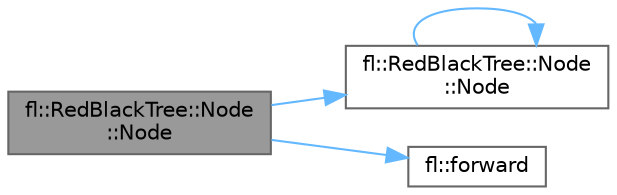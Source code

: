 digraph "fl::RedBlackTree::Node::Node"
{
 // INTERACTIVE_SVG=YES
 // LATEX_PDF_SIZE
  bgcolor="transparent";
  edge [fontname=Helvetica,fontsize=10,labelfontname=Helvetica,labelfontsize=10];
  node [fontname=Helvetica,fontsize=10,shape=box,height=0.2,width=0.4];
  rankdir="LR";
  Node1 [id="Node000001",label="fl::RedBlackTree::Node\l::Node",height=0.2,width=0.4,color="gray40", fillcolor="grey60", style="filled", fontcolor="black",tooltip=" "];
  Node1 -> Node2 [id="edge1_Node000001_Node000002",color="steelblue1",style="solid",tooltip=" "];
  Node2 [id="Node000002",label="fl::RedBlackTree::Node\l::Node",height=0.2,width=0.4,color="grey40", fillcolor="white", style="filled",URL="$d5/d2d/structfl_1_1_red_black_tree_1_1_node_a7b3b084c50ae4760cb70f0b9efc8d9f3.html#a7b3b084c50ae4760cb70f0b9efc8d9f3",tooltip=" "];
  Node2 -> Node2 [id="edge2_Node000002_Node000002",color="steelblue1",style="solid",tooltip=" "];
  Node1 -> Node3 [id="edge3_Node000001_Node000003",color="steelblue1",style="solid",tooltip=" "];
  Node3 [id="Node000003",label="fl::forward",height=0.2,width=0.4,color="grey40", fillcolor="white", style="filled",URL="$d4/d36/namespacefl_aed7245c077ae6f226d13c9ea795694a8.html#aed7245c077ae6f226d13c9ea795694a8",tooltip=" "];
}
